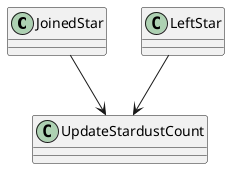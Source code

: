 @startuml
JoinedStar                  -down-> UpdateStardustCount
LeftStar                    -down-> UpdateStardustCount
@enduml
